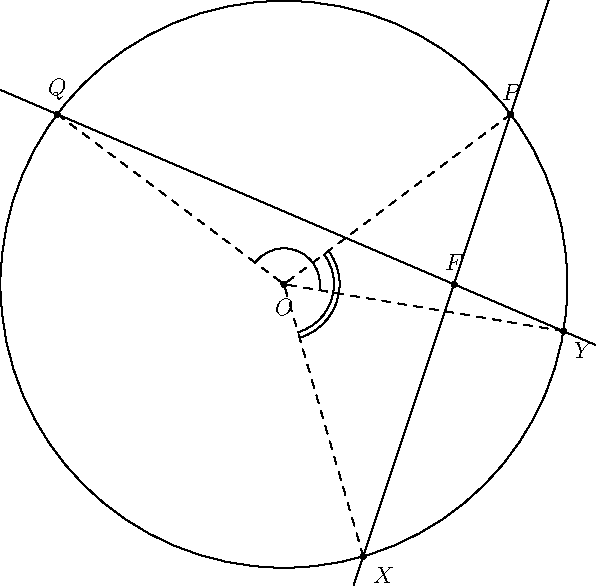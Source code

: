 import geometry;

unitsize(1cm);

pair O = (0,0);
real r = 5;
path c = circle(O,r);

pair F = (3,0);
pair P = (4,3);
pair Q = (-4,3);

line FP = line(F, true, P, true);
line FQ = line(F, true, Q, true);

draw(FP);
draw(FQ);
draw(c);

dot("$O$", O, 2S);
dot("$F$", F, 2N);
dot("$P$", P, 2N);
dot("$Q$", Q, 2N);

pair[] ps = intersectionpoints(FP, c);
pair X = ps[1];
dot("$X$", X, 2SE);

pair[] ps = intersectionpoints(FQ, c);
pair Y = ps[1];
dot("$Y$", Y, 2SE);

draw(P -- O -- X, p=dashed);
draw(Q -- O -- Y, p=dashed);

markangle(X, O, P, radius=25, n=2);
markangle(Y, O, Q, radius=18);